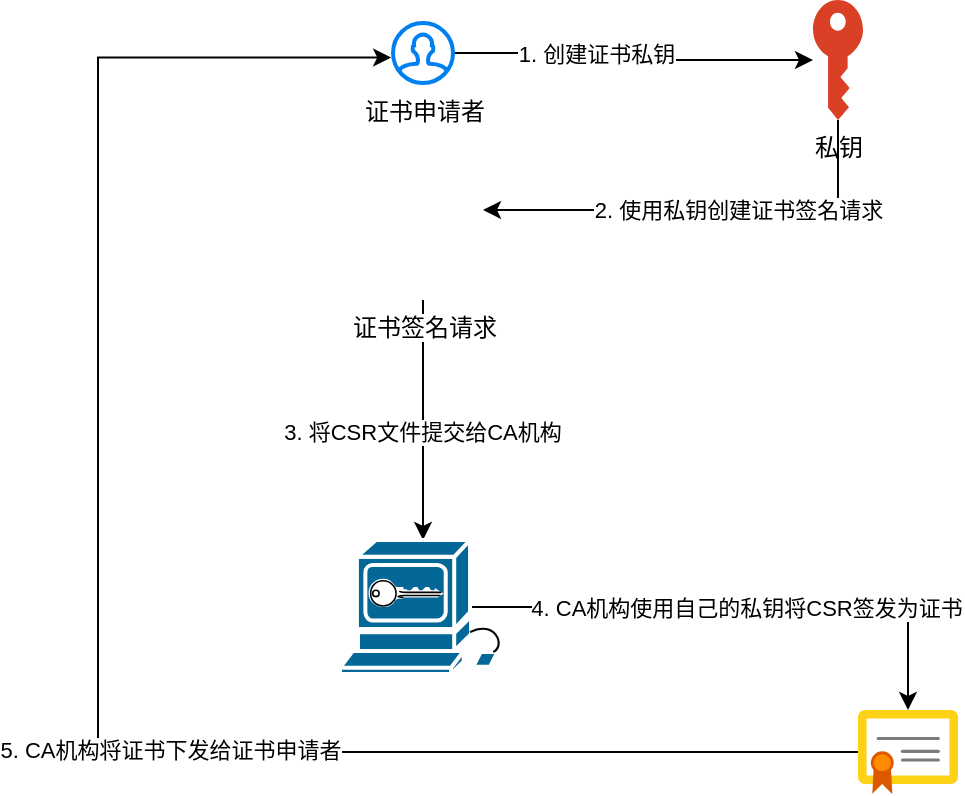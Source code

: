 <mxfile version="20.5.1" type="github">
  <diagram id="P3Zgkzh8Dkk7_CBR3MSJ" name="第 1 页">
    <mxGraphModel dx="823" dy="463" grid="1" gridSize="10" guides="1" tooltips="1" connect="1" arrows="1" fold="1" page="1" pageScale="1" pageWidth="827" pageHeight="1169" math="0" shadow="0">
      <root>
        <mxCell id="0" />
        <mxCell id="1" parent="0" />
        <mxCell id="1TYJ-bC42JLr17HQNcbC-3" style="edgeStyle=orthogonalEdgeStyle;rounded=0;orthogonalLoop=1;jettySize=auto;html=1;" edge="1" parent="1" source="1TYJ-bC42JLr17HQNcbC-1" target="1TYJ-bC42JLr17HQNcbC-2">
          <mxGeometry relative="1" as="geometry" />
        </mxCell>
        <mxCell id="1TYJ-bC42JLr17HQNcbC-4" value="1. 创建证书私钥" style="edgeLabel;html=1;align=center;verticalAlign=middle;resizable=0;points=[];" vertex="1" connectable="0" parent="1TYJ-bC42JLr17HQNcbC-3">
          <mxGeometry x="-0.396" relative="1" as="geometry">
            <mxPoint x="16" as="offset" />
          </mxGeometry>
        </mxCell>
        <mxCell id="1TYJ-bC42JLr17HQNcbC-1" value="证书申请者" style="html=1;verticalLabelPosition=bottom;align=center;labelBackgroundColor=#ffffff;verticalAlign=top;strokeWidth=2;strokeColor=#0080F0;shadow=0;dashed=0;shape=mxgraph.ios7.icons.user;" vertex="1" parent="1">
          <mxGeometry x="487.5" y="241.5" width="30" height="30" as="geometry" />
        </mxCell>
        <mxCell id="1TYJ-bC42JLr17HQNcbC-21" style="edgeStyle=orthogonalEdgeStyle;rounded=0;orthogonalLoop=1;jettySize=auto;html=1;entryX=1;entryY=0.25;entryDx=0;entryDy=0;" edge="1" parent="1" source="1TYJ-bC42JLr17HQNcbC-2" target="1TYJ-bC42JLr17HQNcbC-8">
          <mxGeometry relative="1" as="geometry">
            <Array as="points">
              <mxPoint x="710" y="335" />
            </Array>
          </mxGeometry>
        </mxCell>
        <mxCell id="1TYJ-bC42JLr17HQNcbC-22" value="2. 使用私钥创建证书签名请求" style="edgeLabel;html=1;align=center;verticalAlign=middle;resizable=0;points=[];" vertex="1" connectable="0" parent="1TYJ-bC42JLr17HQNcbC-21">
          <mxGeometry x="0.303" relative="1" as="geometry">
            <mxPoint x="50" as="offset" />
          </mxGeometry>
        </mxCell>
        <mxCell id="1TYJ-bC42JLr17HQNcbC-2" value="私钥" style="sketch=0;pointerEvents=1;shadow=0;dashed=0;html=1;strokeColor=none;labelPosition=center;verticalLabelPosition=bottom;verticalAlign=top;outlineConnect=0;align=center;shape=mxgraph.office.security.key_permissions;fillColor=#DA4026;" vertex="1" parent="1">
          <mxGeometry x="697.5" y="230" width="25" height="60" as="geometry" />
        </mxCell>
        <mxCell id="1TYJ-bC42JLr17HQNcbC-12" style="edgeStyle=orthogonalEdgeStyle;rounded=0;orthogonalLoop=1;jettySize=auto;html=1;exitX=0.5;exitY=1;exitDx=0;exitDy=0;" edge="1" parent="1" source="1TYJ-bC42JLr17HQNcbC-8" target="1TYJ-bC42JLr17HQNcbC-11">
          <mxGeometry relative="1" as="geometry" />
        </mxCell>
        <mxCell id="1TYJ-bC42JLr17HQNcbC-13" value="3. 将CSR文件提交给CA机构" style="edgeLabel;html=1;align=center;verticalAlign=middle;resizable=0;points=[];" vertex="1" connectable="0" parent="1TYJ-bC42JLr17HQNcbC-12">
          <mxGeometry x="0.089" y="-1" relative="1" as="geometry">
            <mxPoint as="offset" />
          </mxGeometry>
        </mxCell>
        <mxCell id="1TYJ-bC42JLr17HQNcbC-8" value="证书签名请求" style="shape=image;html=1;verticalAlign=top;verticalLabelPosition=bottom;labelBackgroundColor=#ffffff;imageAspect=0;aspect=fixed;image=https://cdn3.iconfinder.com/data/icons/dompicon-glyph-file-format-2/256/file-csr-format-type-128.png" vertex="1" parent="1">
          <mxGeometry x="472.5" y="320" width="60" height="60" as="geometry" />
        </mxCell>
        <mxCell id="1TYJ-bC42JLr17HQNcbC-15" style="edgeStyle=orthogonalEdgeStyle;rounded=0;orthogonalLoop=1;jettySize=auto;html=1;exitX=0.785;exitY=0.5;exitDx=0;exitDy=0;exitPerimeter=0;" edge="1" parent="1" source="1TYJ-bC42JLr17HQNcbC-11" target="1TYJ-bC42JLr17HQNcbC-14">
          <mxGeometry relative="1" as="geometry" />
        </mxCell>
        <mxCell id="1TYJ-bC42JLr17HQNcbC-16" value="4. CA机构使用自己的私钥将CSR签发为证书" style="edgeLabel;html=1;align=center;verticalAlign=middle;resizable=0;points=[];" vertex="1" connectable="0" parent="1TYJ-bC42JLr17HQNcbC-15">
          <mxGeometry x="-0.3" y="-1" relative="1" as="geometry">
            <mxPoint x="43" y="-1" as="offset" />
          </mxGeometry>
        </mxCell>
        <mxCell id="1TYJ-bC42JLr17HQNcbC-11" value="" style="shape=mxgraph.cisco.misc.cisco_ca;html=1;pointerEvents=1;dashed=0;fillColor=#036897;strokeColor=#ffffff;strokeWidth=2;verticalLabelPosition=bottom;verticalAlign=top;align=center;outlineConnect=0;" vertex="1" parent="1">
          <mxGeometry x="461" y="500" width="83" height="67" as="geometry" />
        </mxCell>
        <mxCell id="1TYJ-bC42JLr17HQNcbC-17" style="edgeStyle=orthogonalEdgeStyle;rounded=0;orthogonalLoop=1;jettySize=auto;html=1;entryX=-0.031;entryY=0.575;entryDx=0;entryDy=0;entryPerimeter=0;" edge="1" parent="1" source="1TYJ-bC42JLr17HQNcbC-14" target="1TYJ-bC42JLr17HQNcbC-1">
          <mxGeometry relative="1" as="geometry">
            <Array as="points">
              <mxPoint x="340" y="606" />
              <mxPoint x="340" y="259" />
            </Array>
          </mxGeometry>
        </mxCell>
        <mxCell id="1TYJ-bC42JLr17HQNcbC-18" value="5. CA机构将证书下发给证书申请者" style="edgeLabel;html=1;align=center;verticalAlign=middle;resizable=0;points=[];" vertex="1" connectable="0" parent="1TYJ-bC42JLr17HQNcbC-17">
          <mxGeometry x="-0.213" y="-1" relative="1" as="geometry">
            <mxPoint as="offset" />
          </mxGeometry>
        </mxCell>
        <mxCell id="1TYJ-bC42JLr17HQNcbC-14" value="" style="sketch=0;aspect=fixed;html=1;points=[];align=center;image;fontSize=12;image=img/lib/mscae/Certificate.svg;" vertex="1" parent="1">
          <mxGeometry x="720" y="585" width="50" height="42" as="geometry" />
        </mxCell>
      </root>
    </mxGraphModel>
  </diagram>
</mxfile>
